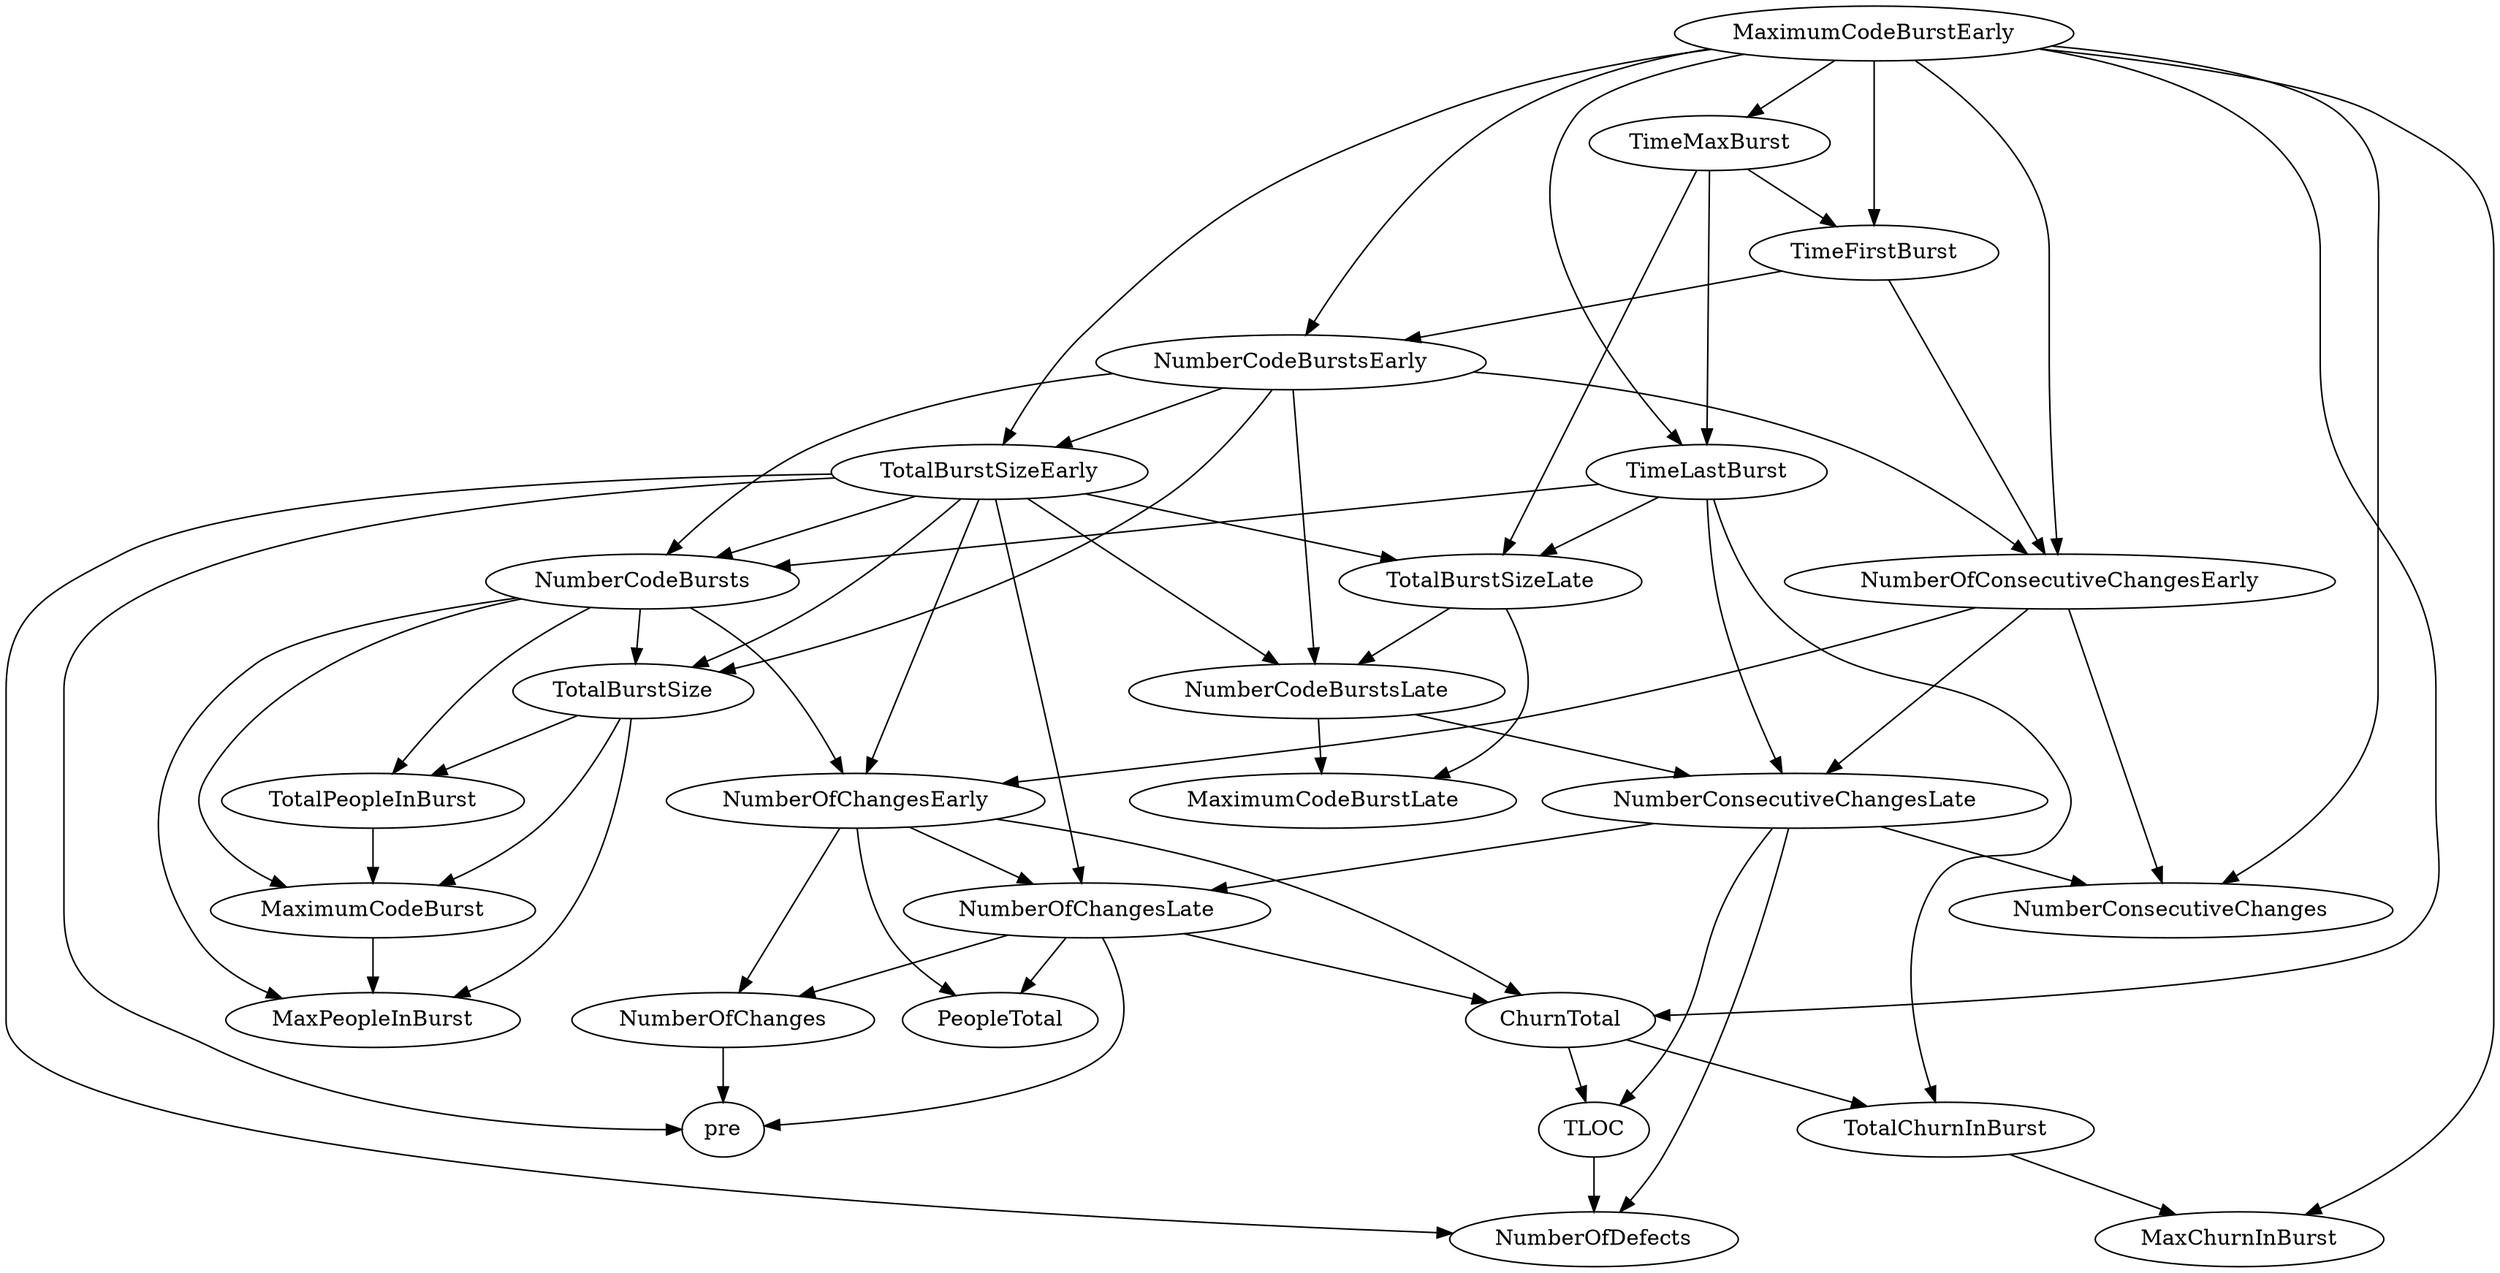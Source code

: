 digraph {
   TotalPeopleInBurst;
   MaximumCodeBurstLate;
   NumberOfChanges;
   MaxPeopleInBurst;
   TotalBurstSizeLate;
   NumberCodeBurstsLate;
   NumberOfChangesLate;
   NumberOfChangesEarly;
   MaxChurnInBurst;
   MaximumCodeBurstEarly;
   NumberCodeBurstsEarly;
   TimeFirstBurst;
   TotalChurnInBurst;
   ChurnTotal;
   MaximumCodeBurst;
   NumberOfConsecutiveChangesEarly;
   NumberConsecutiveChangesLate;
   TotalBurstSizeEarly;
   TotalBurstSize;
   TimeMaxBurst;
   NumberConsecutiveChanges;
   TimeLastBurst;
   NumberCodeBursts;
   PeopleTotal;
   pre;
   NumberOfDefects;
   TLOC;
   TotalPeopleInBurst -> MaximumCodeBurst;
   NumberOfChanges -> pre;
   TotalBurstSizeLate -> MaximumCodeBurstLate;
   TotalBurstSizeLate -> NumberCodeBurstsLate;
   NumberCodeBurstsLate -> MaximumCodeBurstLate;
   NumberCodeBurstsLate -> NumberConsecutiveChangesLate;
   NumberOfChangesLate -> NumberOfChanges;
   NumberOfChangesLate -> ChurnTotal;
   NumberOfChangesLate -> PeopleTotal;
   NumberOfChangesLate -> pre;
   NumberOfChangesEarly -> NumberOfChanges;
   NumberOfChangesEarly -> NumberOfChangesLate;
   NumberOfChangesEarly -> ChurnTotal;
   NumberOfChangesEarly -> PeopleTotal;
   MaximumCodeBurstEarly -> MaxChurnInBurst;
   MaximumCodeBurstEarly -> NumberCodeBurstsEarly;
   MaximumCodeBurstEarly -> TimeFirstBurst;
   MaximumCodeBurstEarly -> ChurnTotal;
   MaximumCodeBurstEarly -> NumberOfConsecutiveChangesEarly;
   MaximumCodeBurstEarly -> TotalBurstSizeEarly;
   MaximumCodeBurstEarly -> TimeMaxBurst;
   MaximumCodeBurstEarly -> NumberConsecutiveChanges;
   MaximumCodeBurstEarly -> TimeLastBurst;
   NumberCodeBurstsEarly -> NumberCodeBurstsLate;
   NumberCodeBurstsEarly -> NumberOfConsecutiveChangesEarly;
   NumberCodeBurstsEarly -> TotalBurstSizeEarly;
   NumberCodeBurstsEarly -> TotalBurstSize;
   NumberCodeBurstsEarly -> NumberCodeBursts;
   TimeFirstBurst -> NumberCodeBurstsEarly;
   TimeFirstBurst -> NumberOfConsecutiveChangesEarly;
   TotalChurnInBurst -> MaxChurnInBurst;
   ChurnTotal -> TotalChurnInBurst;
   ChurnTotal -> TLOC;
   MaximumCodeBurst -> MaxPeopleInBurst;
   NumberOfConsecutiveChangesEarly -> NumberOfChangesEarly;
   NumberOfConsecutiveChangesEarly -> NumberConsecutiveChangesLate;
   NumberOfConsecutiveChangesEarly -> NumberConsecutiveChanges;
   NumberConsecutiveChangesLate -> NumberOfChangesLate;
   NumberConsecutiveChangesLate -> NumberConsecutiveChanges;
   NumberConsecutiveChangesLate -> NumberOfDefects;
   NumberConsecutiveChangesLate -> TLOC;
   TotalBurstSizeEarly -> TotalBurstSizeLate;
   TotalBurstSizeEarly -> NumberCodeBurstsLate;
   TotalBurstSizeEarly -> NumberOfChangesLate;
   TotalBurstSizeEarly -> NumberOfChangesEarly;
   TotalBurstSizeEarly -> TotalBurstSize;
   TotalBurstSizeEarly -> NumberCodeBursts;
   TotalBurstSizeEarly -> pre;
   TotalBurstSizeEarly -> NumberOfDefects;
   TotalBurstSize -> TotalPeopleInBurst;
   TotalBurstSize -> MaxPeopleInBurst;
   TotalBurstSize -> MaximumCodeBurst;
   TimeMaxBurst -> TotalBurstSizeLate;
   TimeMaxBurst -> TimeFirstBurst;
   TimeMaxBurst -> TimeLastBurst;
   TimeLastBurst -> TotalBurstSizeLate;
   TimeLastBurst -> TotalChurnInBurst;
   TimeLastBurst -> NumberConsecutiveChangesLate;
   TimeLastBurst -> NumberCodeBursts;
   NumberCodeBursts -> TotalPeopleInBurst;
   NumberCodeBursts -> MaxPeopleInBurst;
   NumberCodeBursts -> NumberOfChangesEarly;
   NumberCodeBursts -> MaximumCodeBurst;
   NumberCodeBursts -> TotalBurstSize;
   TLOC -> NumberOfDefects;
}
